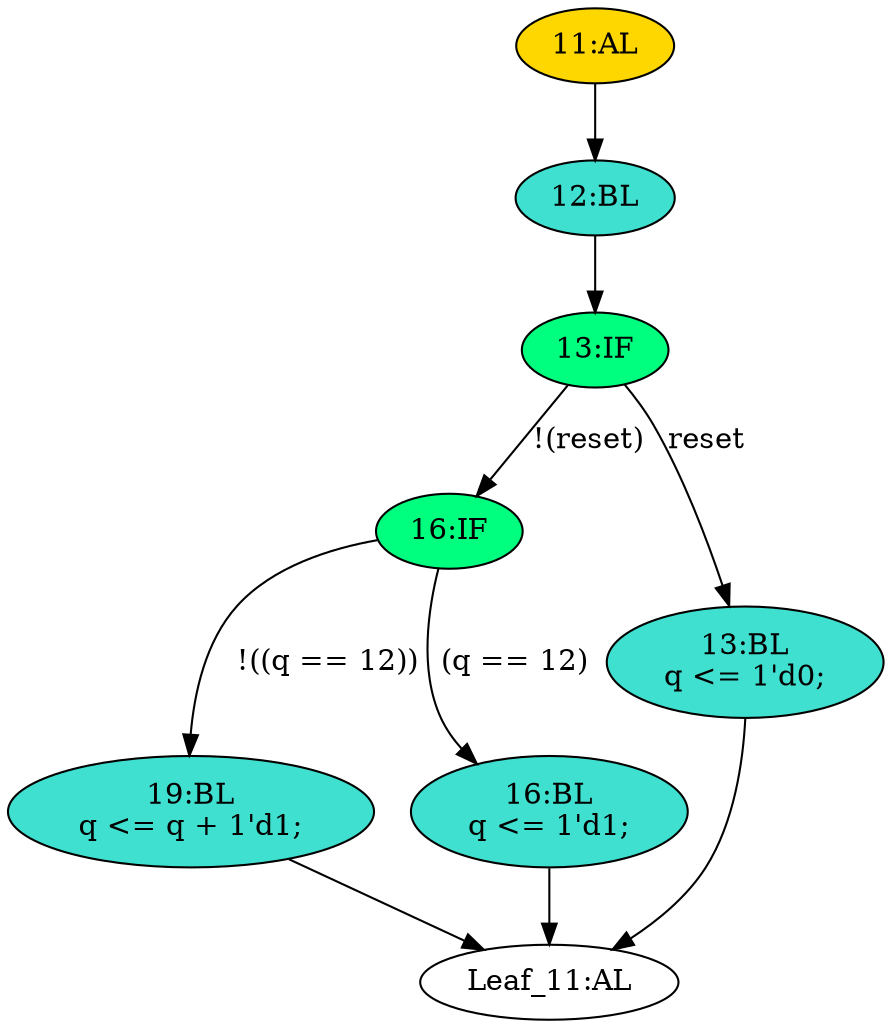strict digraph "" {
	node [label="\N"];
	"16:IF"	[ast="<pyverilog.vparser.ast.IfStatement object at 0x7f4af0d0a3d0>",
		fillcolor=springgreen,
		label="16:IF",
		statements="[]",
		style=filled,
		typ=IfStatement];
	"19:BL"	[ast="<pyverilog.vparser.ast.Block object at 0x7f4af0d0a510>",
		fillcolor=turquoise,
		label="19:BL
q <= q + 1'd1;",
		statements="[<pyverilog.vparser.ast.NonblockingSubstitution object at 0x7f4af0d0a550>]",
		style=filled,
		typ=Block];
	"16:IF" -> "19:BL"	[cond="['q']",
		label="!((q == 12))",
		lineno=16];
	"16:BL"	[ast="<pyverilog.vparser.ast.Block object at 0x7f4af0d0a790>",
		fillcolor=turquoise,
		label="16:BL
q <= 1'd1;",
		statements="[<pyverilog.vparser.ast.NonblockingSubstitution object at 0x7f4af0d0a7d0>]",
		style=filled,
		typ=Block];
	"16:IF" -> "16:BL"	[cond="['q']",
		label="(q == 12)",
		lineno=16];
	"Leaf_11:AL"	[def_var="['q']",
		label="Leaf_11:AL"];
	"19:BL" -> "Leaf_11:AL"	[cond="[]",
		lineno=None];
	"13:IF"	[ast="<pyverilog.vparser.ast.IfStatement object at 0x7f4af0d0ab50>",
		fillcolor=springgreen,
		label="13:IF",
		statements="[]",
		style=filled,
		typ=IfStatement];
	"13:IF" -> "16:IF"	[cond="['reset']",
		label="!(reset)",
		lineno=13];
	"13:BL"	[ast="<pyverilog.vparser.ast.Block object at 0x7f4af0d0ab90>",
		fillcolor=turquoise,
		label="13:BL
q <= 1'd0;",
		statements="[<pyverilog.vparser.ast.NonblockingSubstitution object at 0x7f4af0d0abd0>]",
		style=filled,
		typ=Block];
	"13:IF" -> "13:BL"	[cond="['reset']",
		label=reset,
		lineno=13];
	"13:BL" -> "Leaf_11:AL"	[cond="[]",
		lineno=None];
	"12:BL"	[ast="<pyverilog.vparser.ast.Block object at 0x7f4af0d0ab10>",
		fillcolor=turquoise,
		label="12:BL",
		statements="[]",
		style=filled,
		typ=Block];
	"12:BL" -> "13:IF"	[cond="[]",
		lineno=None];
	"11:AL"	[ast="<pyverilog.vparser.ast.Always object at 0x7f4af0d0a9d0>",
		clk_sens=True,
		fillcolor=gold,
		label="11:AL",
		sens="['clk']",
		statements="[]",
		style=filled,
		typ=Always,
		use_var="['reset', 'q']"];
	"11:AL" -> "12:BL"	[cond="[]",
		lineno=None];
	"16:BL" -> "Leaf_11:AL"	[cond="[]",
		lineno=None];
}
